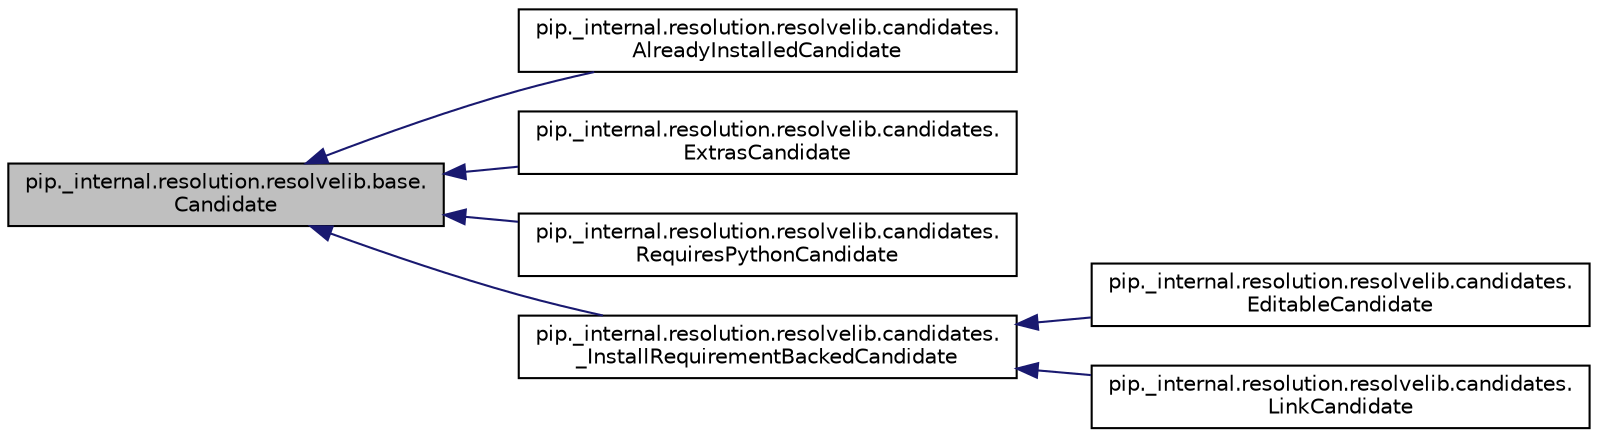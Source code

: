 digraph "pip._internal.resolution.resolvelib.base.Candidate"
{
 // LATEX_PDF_SIZE
  edge [fontname="Helvetica",fontsize="10",labelfontname="Helvetica",labelfontsize="10"];
  node [fontname="Helvetica",fontsize="10",shape=record];
  rankdir="LR";
  Node1 [label="pip._internal.resolution.resolvelib.base.\lCandidate",height=0.2,width=0.4,color="black", fillcolor="grey75", style="filled", fontcolor="black",tooltip=" "];
  Node1 -> Node2 [dir="back",color="midnightblue",fontsize="10",style="solid"];
  Node2 [label="pip._internal.resolution.resolvelib.candidates.\lAlreadyInstalledCandidate",height=0.2,width=0.4,color="black", fillcolor="white", style="filled",URL="$classpip_1_1__internal_1_1resolution_1_1resolvelib_1_1candidates_1_1_already_installed_candidate.html",tooltip=" "];
  Node1 -> Node3 [dir="back",color="midnightblue",fontsize="10",style="solid"];
  Node3 [label="pip._internal.resolution.resolvelib.candidates.\lExtrasCandidate",height=0.2,width=0.4,color="black", fillcolor="white", style="filled",URL="$classpip_1_1__internal_1_1resolution_1_1resolvelib_1_1candidates_1_1_extras_candidate.html",tooltip=" "];
  Node1 -> Node4 [dir="back",color="midnightblue",fontsize="10",style="solid"];
  Node4 [label="pip._internal.resolution.resolvelib.candidates.\lRequiresPythonCandidate",height=0.2,width=0.4,color="black", fillcolor="white", style="filled",URL="$classpip_1_1__internal_1_1resolution_1_1resolvelib_1_1candidates_1_1_requires_python_candidate.html",tooltip=" "];
  Node1 -> Node5 [dir="back",color="midnightblue",fontsize="10",style="solid"];
  Node5 [label="pip._internal.resolution.resolvelib.candidates.\l_InstallRequirementBackedCandidate",height=0.2,width=0.4,color="black", fillcolor="white", style="filled",URL="$classpip_1_1__internal_1_1resolution_1_1resolvelib_1_1candidates_1_1___install_requirement_backed_candidate.html",tooltip=" "];
  Node5 -> Node6 [dir="back",color="midnightblue",fontsize="10",style="solid"];
  Node6 [label="pip._internal.resolution.resolvelib.candidates.\lEditableCandidate",height=0.2,width=0.4,color="black", fillcolor="white", style="filled",URL="$classpip_1_1__internal_1_1resolution_1_1resolvelib_1_1candidates_1_1_editable_candidate.html",tooltip=" "];
  Node5 -> Node7 [dir="back",color="midnightblue",fontsize="10",style="solid"];
  Node7 [label="pip._internal.resolution.resolvelib.candidates.\lLinkCandidate",height=0.2,width=0.4,color="black", fillcolor="white", style="filled",URL="$classpip_1_1__internal_1_1resolution_1_1resolvelib_1_1candidates_1_1_link_candidate.html",tooltip=" "];
}
